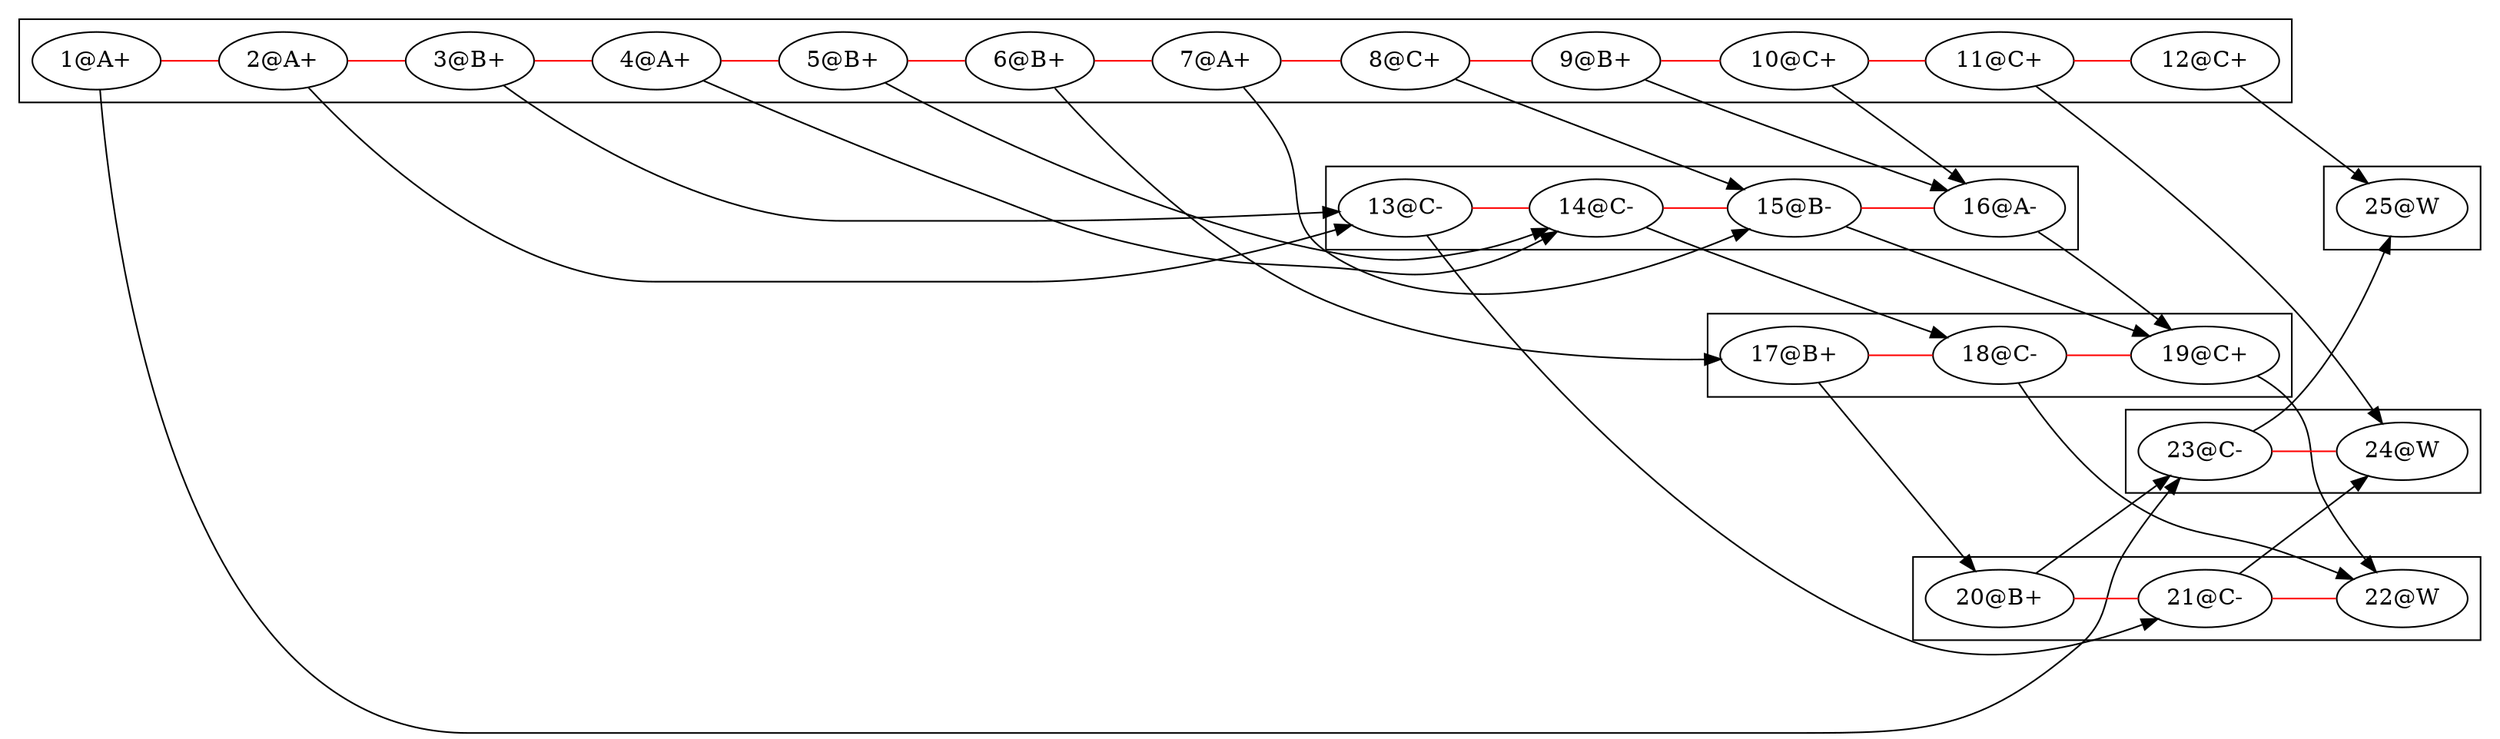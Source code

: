 digraph web {
	rankdir=LR
	subgraph cluster_00 {
		"1@A+"
		"2@A+"
		"3@B+"
		"4@A+"
		"5@B+"
		"6@B+"
		"7@A+"
		"8@C+"
		"9@B+"
		"10@C+"
		"11@C+"
		"12@C+"
		"1@A+" -> "2@A+" [color=red constraint=true dir=none]
		"2@A+" -> "3@B+" [color=red constraint=true dir=none]
		"3@B+" -> "4@A+" [color=red constraint=true dir=none]
		"4@A+" -> "5@B+" [color=red constraint=true dir=none]
		"5@B+" -> "6@B+" [color=red constraint=true dir=none]
		"6@B+" -> "7@A+" [color=red constraint=true dir=none]
		"7@A+" -> "8@C+" [color=red constraint=true dir=none]
		"8@C+" -> "9@B+" [color=red constraint=true dir=none]
		"9@B+" -> "10@C+" [color=red constraint=true dir=none]
		"10@C+" -> "11@C+" [color=red constraint=true dir=none]
		"11@C+" -> "12@C+" [color=red constraint=true dir=none]
	}
	"2@A+" -> "13@C-" [constraint=true]
	"3@B+" -> "13@C-" [constraint=true]
	"4@A+" -> "14@C-" [constraint=true]
	"5@B+" -> "14@C-" [constraint=true]
	"7@A+" -> "15@B-" [constraint=true]
	"8@C+" -> "15@B-" [constraint=true]
	"9@B+" -> "16@A-" [constraint=true]
	"10@C+" -> "16@A-" [constraint=true]
	subgraph cluster_0 {
		"13@C-"
		"14@C-"
		"15@B-"
		"16@A-"
		"13@C-" -> "14@C-" [color=red constraint=true dir=none]
		"14@C-" -> "15@B-" [color=red constraint=true dir=none]
		"15@B-" -> "16@A-" [color=red constraint=true dir=none]
	}
	"14@C-" -> "18@C-" [constraint=true]
	"6@B+" -> "17@B+" [constraint=true]
	"15@B-" -> "19@C+" [constraint=true]
	"16@A-" -> "19@C+" [constraint=true]
	subgraph cluster_1 {
		"17@B+"
		"18@C-"
		"19@C+"
		"17@B+" -> "18@C-" [color=red constraint=true dir=none]
		"18@C-" -> "19@C+" [color=red constraint=true dir=none]
	}
	"13@C-" -> "21@C-" [constraint=true]
	"17@B+" -> "20@B+" [constraint=true]
	"18@C-" -> "22@W" [constraint=true]
	"19@C+" -> "22@W" [constraint=true]
	subgraph cluster_2 {
		"20@B+"
		"21@C-"
		"22@W"
		"20@B+" -> "21@C-" [color=red constraint=true dir=none]
		"21@C-" -> "22@W" [color=red constraint=true dir=none]
	}
	"1@A+" -> "23@C-" [constraint=true]
	"20@B+" -> "23@C-" [constraint=true]
	"21@C-" -> "24@W" [constraint=true]
	"11@C+" -> "24@W" [constraint=true]
	subgraph cluster_3 {
		"23@C-"
		"24@W"
		"23@C-" -> "24@W" [color=red constraint=true dir=none]
	}
	"23@C-" -> "25@W" [constraint=true]
	"12@C+" -> "25@W" [constraint=true]
	subgraph cluster_4 {
		"25@W"
	}
}
